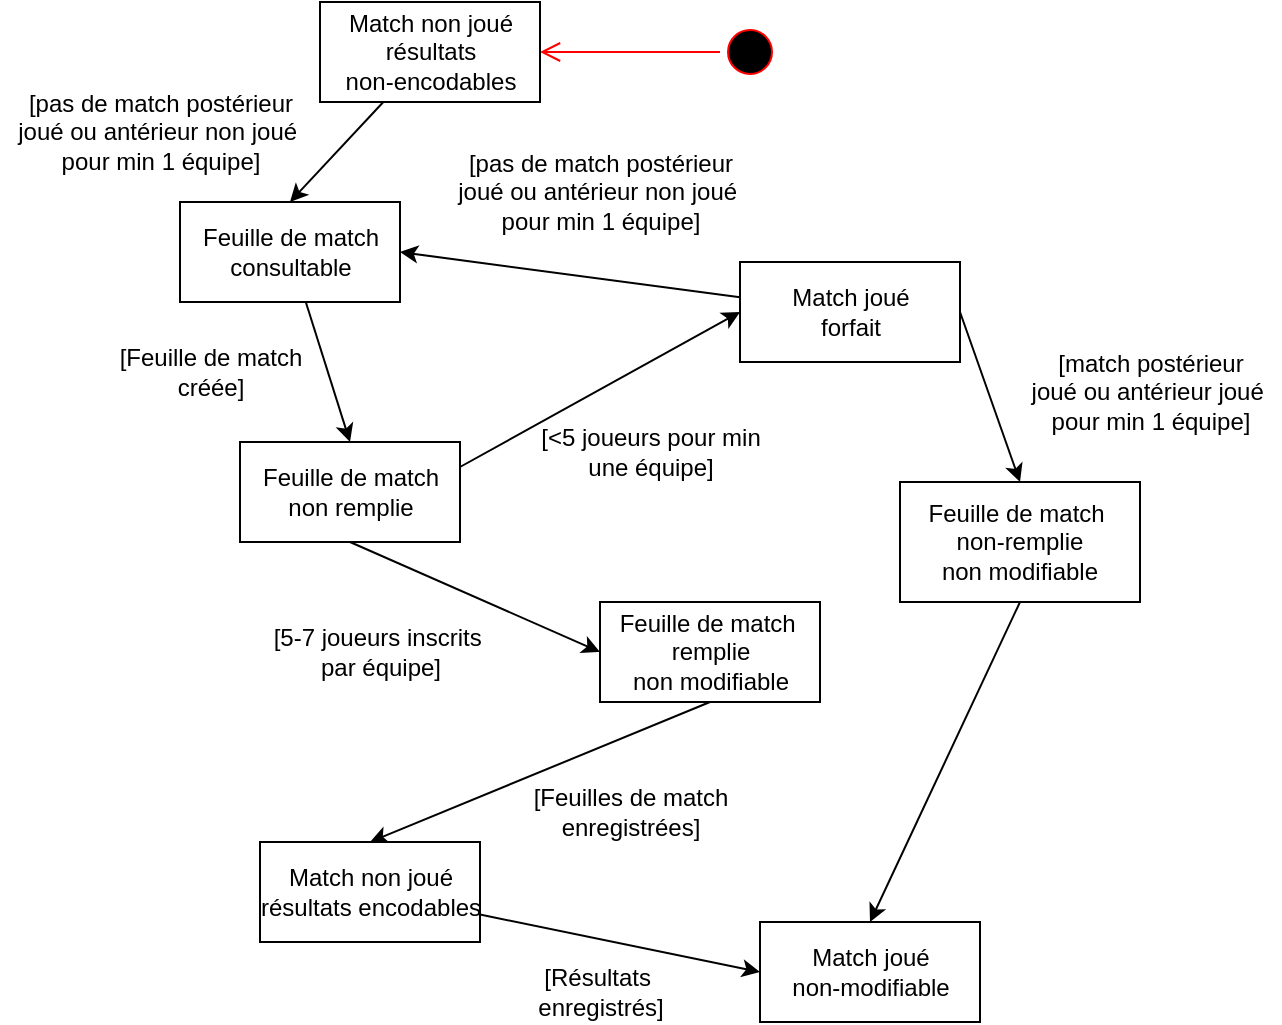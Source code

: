 <mxfile version="12.9.13" type="device"><diagram id="58OfaTf3qvwlndMOn8OK" name="Page-1"><mxGraphModel dx="1913" dy="806" grid="1" gridSize="10" guides="1" tooltips="1" connect="1" arrows="1" fold="1" page="1" pageScale="1" pageWidth="827" pageHeight="1169" math="0" shadow="0"><root><mxCell id="0"/><mxCell id="1" parent="0"/><mxCell id="mBBJ5G4ASKmiBcDEoxm2-1" value="" style="ellipse;html=1;shape=startState;fillColor=#000000;strokeColor=#ff0000;" parent="1" vertex="1"><mxGeometry x="310" y="70" width="30" height="30" as="geometry"/></mxCell><mxCell id="mBBJ5G4ASKmiBcDEoxm2-2" value="" style="edgeStyle=orthogonalEdgeStyle;html=1;verticalAlign=bottom;endArrow=open;endSize=8;strokeColor=#ff0000;entryX=1;entryY=0.5;entryDx=0;entryDy=0;" parent="1" source="mBBJ5G4ASKmiBcDEoxm2-1" target="mBBJ5G4ASKmiBcDEoxm2-3" edge="1"><mxGeometry relative="1" as="geometry"><mxPoint x="125" y="140" as="targetPoint"/></mxGeometry></mxCell><mxCell id="mBBJ5G4ASKmiBcDEoxm2-5" style="rounded=0;orthogonalLoop=1;jettySize=auto;html=1;entryX=0.5;entryY=0;entryDx=0;entryDy=0;" parent="1" source="mBBJ5G4ASKmiBcDEoxm2-3" target="ac3tXsDj4K1fKDyYJmyd-1" edge="1"><mxGeometry relative="1" as="geometry"><mxPoint x="135" y="150" as="targetPoint"/></mxGeometry></mxCell><mxCell id="mBBJ5G4ASKmiBcDEoxm2-11" style="rounded=0;orthogonalLoop=1;jettySize=auto;html=1;entryX=0;entryY=0.5;entryDx=0;entryDy=0;exitX=1;exitY=0.25;exitDx=0;exitDy=0;" parent="1" source="mBBJ5G4ASKmiBcDEoxm2-4" target="mBBJ5G4ASKmiBcDEoxm2-14" edge="1"><mxGeometry relative="1" as="geometry"/></mxCell><mxCell id="mBBJ5G4ASKmiBcDEoxm2-3" value="Match non joué&lt;br&gt;résultats &lt;br&gt;non-encodables" style="html=1;" parent="1" vertex="1"><mxGeometry x="110" y="60" width="110" height="50" as="geometry"/></mxCell><mxCell id="mBBJ5G4ASKmiBcDEoxm2-13" style="rounded=0;orthogonalLoop=1;jettySize=auto;html=1;exitX=0.5;exitY=1;exitDx=0;exitDy=0;entryX=0;entryY=0.5;entryDx=0;entryDy=0;" parent="1" source="mBBJ5G4ASKmiBcDEoxm2-4" target="mBBJ5G4ASKmiBcDEoxm2-7" edge="1"><mxGeometry relative="1" as="geometry"/></mxCell><mxCell id="mBBJ5G4ASKmiBcDEoxm2-4" value="Feuille de match &lt;br&gt;non remplie" style="html=1;" parent="1" vertex="1"><mxGeometry x="70" y="280" width="110" height="50" as="geometry"/></mxCell><mxCell id="mBBJ5G4ASKmiBcDEoxm2-6" value="[5-7 joueurs inscrits&amp;nbsp;&lt;br&gt;par équipe]" style="text;html=1;align=center;verticalAlign=middle;resizable=0;points=[];autosize=1;" parent="1" vertex="1"><mxGeometry x="80" y="370" width="120" height="30" as="geometry"/></mxCell><mxCell id="mBBJ5G4ASKmiBcDEoxm2-9" style="rounded=0;orthogonalLoop=1;jettySize=auto;html=1;entryX=0.5;entryY=0;entryDx=0;entryDy=0;exitX=0.5;exitY=1;exitDx=0;exitDy=0;" parent="1" source="mBBJ5G4ASKmiBcDEoxm2-7" target="mBBJ5G4ASKmiBcDEoxm2-8" edge="1"><mxGeometry relative="1" as="geometry"/></mxCell><mxCell id="mBBJ5G4ASKmiBcDEoxm2-7" value="Feuille de match&amp;nbsp;&lt;br&gt;remplie&lt;br&gt;non modifiable" style="html=1;" parent="1" vertex="1"><mxGeometry x="250" y="360" width="110" height="50" as="geometry"/></mxCell><mxCell id="mBBJ5G4ASKmiBcDEoxm2-21" style="edgeStyle=none;rounded=0;orthogonalLoop=1;jettySize=auto;html=1;entryX=0;entryY=0.5;entryDx=0;entryDy=0;" parent="1" source="mBBJ5G4ASKmiBcDEoxm2-8" target="mBBJ5G4ASKmiBcDEoxm2-20" edge="1"><mxGeometry relative="1" as="geometry"/></mxCell><mxCell id="mBBJ5G4ASKmiBcDEoxm2-8" value="Match non joué&lt;br&gt;résultats encodables" style="html=1;" parent="1" vertex="1"><mxGeometry x="80" y="480" width="110" height="50" as="geometry"/></mxCell><mxCell id="mBBJ5G4ASKmiBcDEoxm2-10" value="[Résultats&amp;nbsp;&lt;br&gt;enregistrés]" style="text;html=1;align=center;verticalAlign=middle;resizable=0;points=[];autosize=1;" parent="1" vertex="1"><mxGeometry x="210" y="540" width="80" height="30" as="geometry"/></mxCell><mxCell id="mBBJ5G4ASKmiBcDEoxm2-12" value="[&amp;lt;5 joueurs pour min&lt;br&gt;une équipe]" style="text;html=1;align=center;verticalAlign=middle;resizable=0;points=[];autosize=1;" parent="1" vertex="1"><mxGeometry x="210" y="270" width="130" height="30" as="geometry"/></mxCell><mxCell id="mBBJ5G4ASKmiBcDEoxm2-16" style="edgeStyle=none;rounded=0;orthogonalLoop=1;jettySize=auto;html=1;entryX=1;entryY=0.5;entryDx=0;entryDy=0;" parent="1" source="mBBJ5G4ASKmiBcDEoxm2-14" target="ac3tXsDj4K1fKDyYJmyd-1" edge="1"><mxGeometry relative="1" as="geometry"/></mxCell><mxCell id="ac3tXsDj4K1fKDyYJmyd-6" style="edgeStyle=none;rounded=0;orthogonalLoop=1;jettySize=auto;html=1;entryX=0.5;entryY=0;entryDx=0;entryDy=0;exitX=1;exitY=0.5;exitDx=0;exitDy=0;" edge="1" parent="1" source="mBBJ5G4ASKmiBcDEoxm2-14" target="ac3tXsDj4K1fKDyYJmyd-5"><mxGeometry relative="1" as="geometry"/></mxCell><mxCell id="mBBJ5G4ASKmiBcDEoxm2-14" value="Match joué&lt;br&gt;forfait" style="html=1;" parent="1" vertex="1"><mxGeometry x="320" y="190" width="110" height="50" as="geometry"/></mxCell><mxCell id="mBBJ5G4ASKmiBcDEoxm2-18" value="[Feuille de match &lt;br&gt;créée]" style="text;html=1;align=center;verticalAlign=middle;resizable=0;points=[];autosize=1;" parent="1" vertex="1"><mxGeometry y="230" width="110" height="30" as="geometry"/></mxCell><mxCell id="mBBJ5G4ASKmiBcDEoxm2-20" value="Match joué&lt;br&gt;non-modifiable" style="html=1;" parent="1" vertex="1"><mxGeometry x="330" y="520" width="110" height="50" as="geometry"/></mxCell><mxCell id="mBBJ5G4ASKmiBcDEoxm2-22" value="[pas de match postérieur&lt;br&gt;joué ou antérieur non joué&amp;nbsp;&lt;br&gt;pour min 1 équipe]" style="text;html=1;align=center;verticalAlign=middle;resizable=0;points=[];autosize=1;" parent="1" vertex="1"><mxGeometry x="-50" y="100" width="160" height="50" as="geometry"/></mxCell><mxCell id="ac3tXsDj4K1fKDyYJmyd-2" style="edgeStyle=none;rounded=0;orthogonalLoop=1;jettySize=auto;html=1;entryX=0.5;entryY=0;entryDx=0;entryDy=0;" edge="1" parent="1" source="ac3tXsDj4K1fKDyYJmyd-1" target="mBBJ5G4ASKmiBcDEoxm2-4"><mxGeometry relative="1" as="geometry"/></mxCell><mxCell id="ac3tXsDj4K1fKDyYJmyd-1" value="Feuille de match&lt;br&gt;consultable" style="html=1;" vertex="1" parent="1"><mxGeometry x="40" y="160" width="110" height="50" as="geometry"/></mxCell><mxCell id="ac3tXsDj4K1fKDyYJmyd-3" value="[Feuilles de match&lt;br&gt;enregistrées]" style="text;html=1;align=center;verticalAlign=middle;resizable=0;points=[];autosize=1;" vertex="1" parent="1"><mxGeometry x="210" y="450" width="110" height="30" as="geometry"/></mxCell><mxCell id="ac3tXsDj4K1fKDyYJmyd-4" value="[pas de match postérieur&lt;br&gt;joué ou antérieur non joué&amp;nbsp;&lt;br&gt;pour min 1 équipe]" style="text;html=1;align=center;verticalAlign=middle;resizable=0;points=[];autosize=1;" vertex="1" parent="1"><mxGeometry x="170" y="130" width="160" height="50" as="geometry"/></mxCell><mxCell id="ac3tXsDj4K1fKDyYJmyd-8" style="edgeStyle=none;rounded=0;orthogonalLoop=1;jettySize=auto;html=1;entryX=0.5;entryY=0;entryDx=0;entryDy=0;exitX=0.5;exitY=1;exitDx=0;exitDy=0;" edge="1" parent="1" source="ac3tXsDj4K1fKDyYJmyd-5" target="mBBJ5G4ASKmiBcDEoxm2-20"><mxGeometry relative="1" as="geometry"/></mxCell><mxCell id="ac3tXsDj4K1fKDyYJmyd-5" value="Feuille de match&amp;nbsp;&lt;br&gt;non-remplie&lt;br&gt;non modifiable" style="rounded=0;whiteSpace=wrap;html=1;" vertex="1" parent="1"><mxGeometry x="400" y="300" width="120" height="60" as="geometry"/></mxCell><mxCell id="ac3tXsDj4K1fKDyYJmyd-7" value="[match postérieur&lt;br&gt;joué ou antérieur joué&amp;nbsp;&lt;br&gt;pour min 1 équipe]" style="text;html=1;align=center;verticalAlign=middle;resizable=0;points=[];autosize=1;" vertex="1" parent="1"><mxGeometry x="460" y="230" width="130" height="50" as="geometry"/></mxCell></root></mxGraphModel></diagram></mxfile>